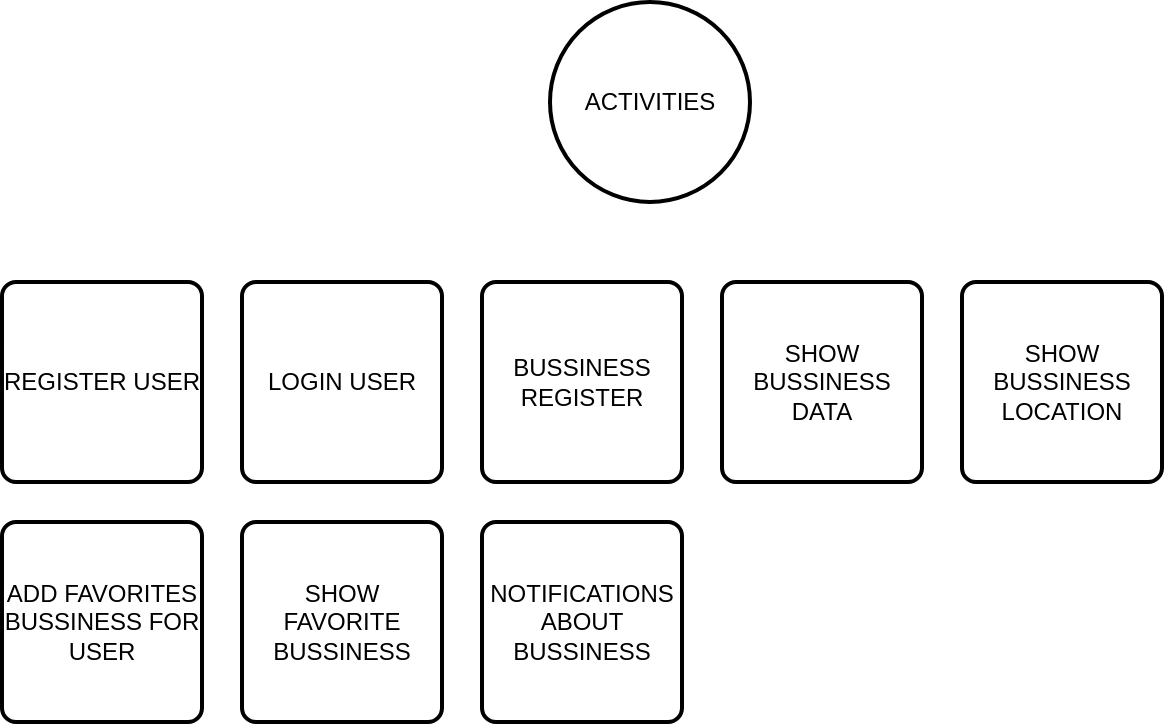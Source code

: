 <mxfile version="24.4.13" type="github">
  <diagram name="Página-1" id="2BS3NbkZbuiiLCTzzVOg">
    <mxGraphModel dx="1002" dy="569" grid="1" gridSize="10" guides="1" tooltips="1" connect="1" arrows="1" fold="1" page="1" pageScale="1" pageWidth="827" pageHeight="1169" math="0" shadow="0">
      <root>
        <mxCell id="0" />
        <mxCell id="1" parent="0" />
        <mxCell id="RUdzpIB8_MHTcrBP6uff-3" value="ACTIVITIES" style="strokeWidth=2;html=1;shape=mxgraph.flowchart.start_2;whiteSpace=wrap;" vertex="1" parent="1">
          <mxGeometry x="364" y="50" width="100" height="100" as="geometry" />
        </mxCell>
        <mxCell id="RUdzpIB8_MHTcrBP6uff-9" value="LOGIN USER" style="rounded=1;whiteSpace=wrap;html=1;absoluteArcSize=1;arcSize=14;strokeWidth=2;" vertex="1" parent="1">
          <mxGeometry x="210" y="190" width="100" height="100" as="geometry" />
        </mxCell>
        <mxCell id="RUdzpIB8_MHTcrBP6uff-10" value="REGISTER USER" style="rounded=1;whiteSpace=wrap;html=1;absoluteArcSize=1;arcSize=14;strokeWidth=2;" vertex="1" parent="1">
          <mxGeometry x="90" y="190" width="100" height="100" as="geometry" />
        </mxCell>
        <mxCell id="RUdzpIB8_MHTcrBP6uff-11" value="BUSSINESS REGISTER" style="rounded=1;whiteSpace=wrap;html=1;absoluteArcSize=1;arcSize=14;strokeWidth=2;" vertex="1" parent="1">
          <mxGeometry x="330" y="190" width="100" height="100" as="geometry" />
        </mxCell>
        <mxCell id="RUdzpIB8_MHTcrBP6uff-12" value="SHOW BUSSINESS DATA" style="rounded=1;whiteSpace=wrap;html=1;absoluteArcSize=1;arcSize=14;strokeWidth=2;" vertex="1" parent="1">
          <mxGeometry x="450" y="190" width="100" height="100" as="geometry" />
        </mxCell>
        <mxCell id="RUdzpIB8_MHTcrBP6uff-13" value="SHOW BUSSINESS LOCATION" style="rounded=1;whiteSpace=wrap;html=1;absoluteArcSize=1;arcSize=14;strokeWidth=2;" vertex="1" parent="1">
          <mxGeometry x="570" y="190" width="100" height="100" as="geometry" />
        </mxCell>
        <mxCell id="RUdzpIB8_MHTcrBP6uff-14" value="ADD FAVORITES BUSSINESS FOR USER" style="rounded=1;whiteSpace=wrap;html=1;absoluteArcSize=1;arcSize=14;strokeWidth=2;" vertex="1" parent="1">
          <mxGeometry x="90" y="310" width="100" height="100" as="geometry" />
        </mxCell>
        <mxCell id="RUdzpIB8_MHTcrBP6uff-15" value="SHOW FAVORITE BUSSINESS" style="rounded=1;whiteSpace=wrap;html=1;absoluteArcSize=1;arcSize=14;strokeWidth=2;" vertex="1" parent="1">
          <mxGeometry x="210" y="310" width="100" height="100" as="geometry" />
        </mxCell>
        <mxCell id="RUdzpIB8_MHTcrBP6uff-16" value="NOTIFICATIONS ABOUT BUSSINESS" style="rounded=1;whiteSpace=wrap;html=1;absoluteArcSize=1;arcSize=14;strokeWidth=2;" vertex="1" parent="1">
          <mxGeometry x="330" y="310" width="100" height="100" as="geometry" />
        </mxCell>
      </root>
    </mxGraphModel>
  </diagram>
</mxfile>
